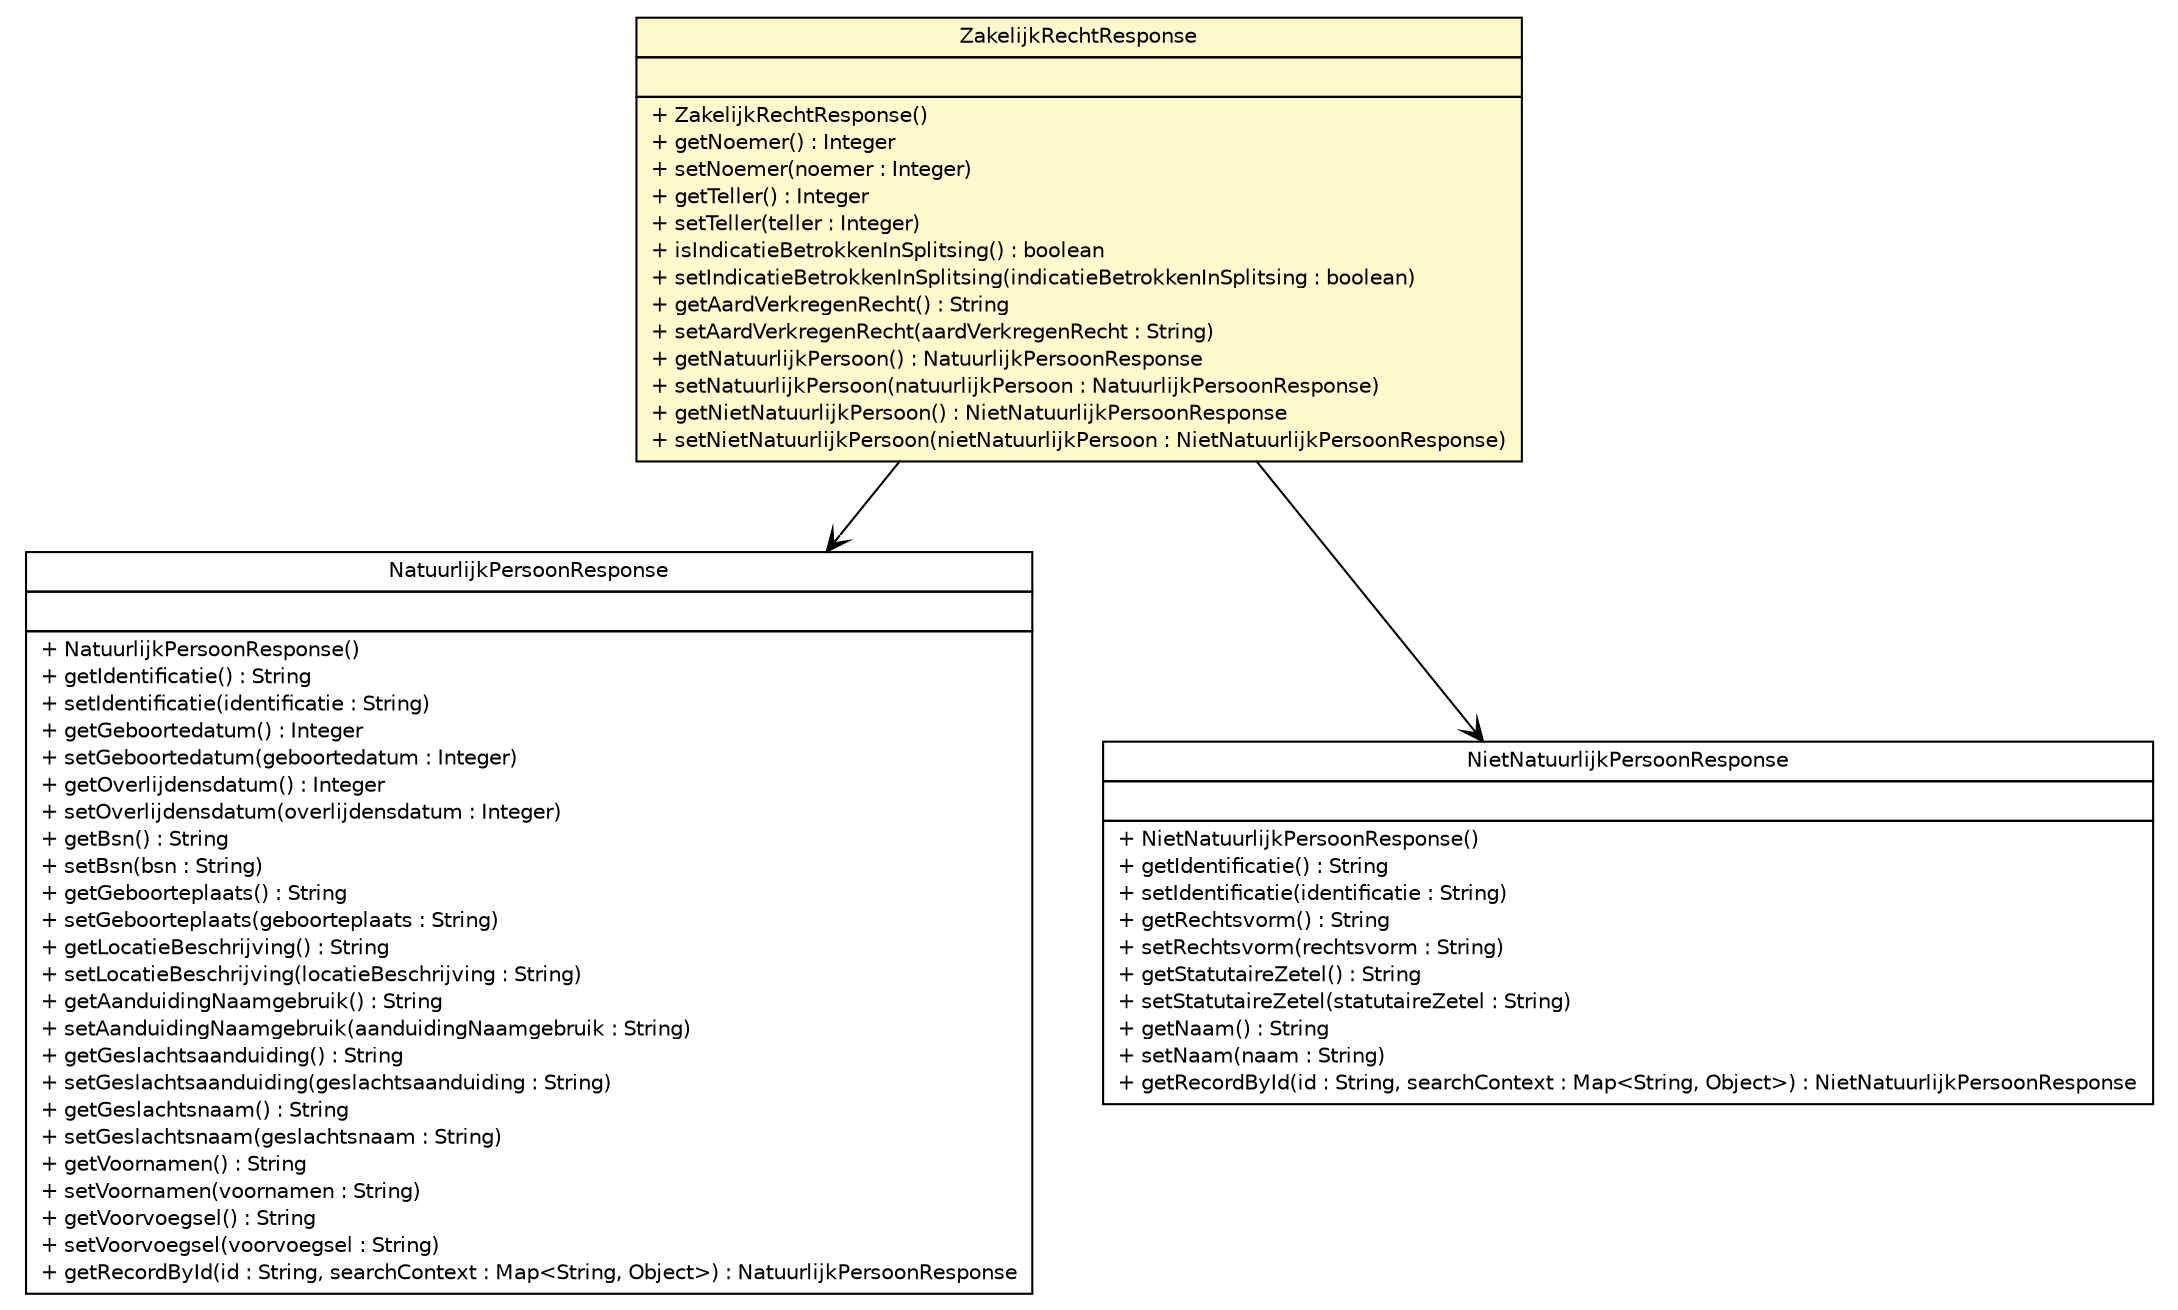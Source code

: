 #!/usr/local/bin/dot
#
# Class diagram 
# Generated by UMLGraph version R5_6-24-gf6e263 (http://www.umlgraph.org/)
#

digraph G {
	edge [fontname="Helvetica",fontsize=10,labelfontname="Helvetica",labelfontsize=10];
	node [fontname="Helvetica",fontsize=10,shape=plaintext];
	nodesep=0.25;
	ranksep=0.5;
	// nl.b3p.brmo.soap.brk.ZakelijkRechtResponse
	c1732 [label=<<table title="nl.b3p.brmo.soap.brk.ZakelijkRechtResponse" border="0" cellborder="1" cellspacing="0" cellpadding="2" port="p" bgcolor="lemonChiffon" href="./ZakelijkRechtResponse.html">
		<tr><td><table border="0" cellspacing="0" cellpadding="1">
<tr><td align="center" balign="center"> ZakelijkRechtResponse </td></tr>
		</table></td></tr>
		<tr><td><table border="0" cellspacing="0" cellpadding="1">
<tr><td align="left" balign="left">  </td></tr>
		</table></td></tr>
		<tr><td><table border="0" cellspacing="0" cellpadding="1">
<tr><td align="left" balign="left"> + ZakelijkRechtResponse() </td></tr>
<tr><td align="left" balign="left"> + getNoemer() : Integer </td></tr>
<tr><td align="left" balign="left"> + setNoemer(noemer : Integer) </td></tr>
<tr><td align="left" balign="left"> + getTeller() : Integer </td></tr>
<tr><td align="left" balign="left"> + setTeller(teller : Integer) </td></tr>
<tr><td align="left" balign="left"> + isIndicatieBetrokkenInSplitsing() : boolean </td></tr>
<tr><td align="left" balign="left"> + setIndicatieBetrokkenInSplitsing(indicatieBetrokkenInSplitsing : boolean) </td></tr>
<tr><td align="left" balign="left"> + getAardVerkregenRecht() : String </td></tr>
<tr><td align="left" balign="left"> + setAardVerkregenRecht(aardVerkregenRecht : String) </td></tr>
<tr><td align="left" balign="left"> + getNatuurlijkPersoon() : NatuurlijkPersoonResponse </td></tr>
<tr><td align="left" balign="left"> + setNatuurlijkPersoon(natuurlijkPersoon : NatuurlijkPersoonResponse) </td></tr>
<tr><td align="left" balign="left"> + getNietNatuurlijkPersoon() : NietNatuurlijkPersoonResponse </td></tr>
<tr><td align="left" balign="left"> + setNietNatuurlijkPersoon(nietNatuurlijkPersoon : NietNatuurlijkPersoonResponse) </td></tr>
		</table></td></tr>
		</table>>, URL="./ZakelijkRechtResponse.html", fontname="Helvetica", fontcolor="black", fontsize=10.0];
	// nl.b3p.brmo.soap.brk.NatuurlijkPersoonResponse
	c1740 [label=<<table title="nl.b3p.brmo.soap.brk.NatuurlijkPersoonResponse" border="0" cellborder="1" cellspacing="0" cellpadding="2" port="p" href="./NatuurlijkPersoonResponse.html">
		<tr><td><table border="0" cellspacing="0" cellpadding="1">
<tr><td align="center" balign="center"> NatuurlijkPersoonResponse </td></tr>
		</table></td></tr>
		<tr><td><table border="0" cellspacing="0" cellpadding="1">
<tr><td align="left" balign="left">  </td></tr>
		</table></td></tr>
		<tr><td><table border="0" cellspacing="0" cellpadding="1">
<tr><td align="left" balign="left"> + NatuurlijkPersoonResponse() </td></tr>
<tr><td align="left" balign="left"> + getIdentificatie() : String </td></tr>
<tr><td align="left" balign="left"> + setIdentificatie(identificatie : String) </td></tr>
<tr><td align="left" balign="left"> + getGeboortedatum() : Integer </td></tr>
<tr><td align="left" balign="left"> + setGeboortedatum(geboortedatum : Integer) </td></tr>
<tr><td align="left" balign="left"> + getOverlijdensdatum() : Integer </td></tr>
<tr><td align="left" balign="left"> + setOverlijdensdatum(overlijdensdatum : Integer) </td></tr>
<tr><td align="left" balign="left"> + getBsn() : String </td></tr>
<tr><td align="left" balign="left"> + setBsn(bsn : String) </td></tr>
<tr><td align="left" balign="left"> + getGeboorteplaats() : String </td></tr>
<tr><td align="left" balign="left"> + setGeboorteplaats(geboorteplaats : String) </td></tr>
<tr><td align="left" balign="left"> + getLocatieBeschrijving() : String </td></tr>
<tr><td align="left" balign="left"> + setLocatieBeschrijving(locatieBeschrijving : String) </td></tr>
<tr><td align="left" balign="left"> + getAanduidingNaamgebruik() : String </td></tr>
<tr><td align="left" balign="left"> + setAanduidingNaamgebruik(aanduidingNaamgebruik : String) </td></tr>
<tr><td align="left" balign="left"> + getGeslachtsaanduiding() : String </td></tr>
<tr><td align="left" balign="left"> + setGeslachtsaanduiding(geslachtsaanduiding : String) </td></tr>
<tr><td align="left" balign="left"> + getGeslachtsnaam() : String </td></tr>
<tr><td align="left" balign="left"> + setGeslachtsnaam(geslachtsnaam : String) </td></tr>
<tr><td align="left" balign="left"> + getVoornamen() : String </td></tr>
<tr><td align="left" balign="left"> + setVoornamen(voornamen : String) </td></tr>
<tr><td align="left" balign="left"> + getVoorvoegsel() : String </td></tr>
<tr><td align="left" balign="left"> + setVoorvoegsel(voorvoegsel : String) </td></tr>
<tr><td align="left" balign="left"> + getRecordById(id : String, searchContext : Map&lt;String, Object&gt;) : NatuurlijkPersoonResponse </td></tr>
		</table></td></tr>
		</table>>, URL="./NatuurlijkPersoonResponse.html", fontname="Helvetica", fontcolor="black", fontsize=10.0];
	// nl.b3p.brmo.soap.brk.NietNatuurlijkPersoonResponse
	c1745 [label=<<table title="nl.b3p.brmo.soap.brk.NietNatuurlijkPersoonResponse" border="0" cellborder="1" cellspacing="0" cellpadding="2" port="p" href="./NietNatuurlijkPersoonResponse.html">
		<tr><td><table border="0" cellspacing="0" cellpadding="1">
<tr><td align="center" balign="center"> NietNatuurlijkPersoonResponse </td></tr>
		</table></td></tr>
		<tr><td><table border="0" cellspacing="0" cellpadding="1">
<tr><td align="left" balign="left">  </td></tr>
		</table></td></tr>
		<tr><td><table border="0" cellspacing="0" cellpadding="1">
<tr><td align="left" balign="left"> + NietNatuurlijkPersoonResponse() </td></tr>
<tr><td align="left" balign="left"> + getIdentificatie() : String </td></tr>
<tr><td align="left" balign="left"> + setIdentificatie(identificatie : String) </td></tr>
<tr><td align="left" balign="left"> + getRechtsvorm() : String </td></tr>
<tr><td align="left" balign="left"> + setRechtsvorm(rechtsvorm : String) </td></tr>
<tr><td align="left" balign="left"> + getStatutaireZetel() : String </td></tr>
<tr><td align="left" balign="left"> + setStatutaireZetel(statutaireZetel : String) </td></tr>
<tr><td align="left" balign="left"> + getNaam() : String </td></tr>
<tr><td align="left" balign="left"> + setNaam(naam : String) </td></tr>
<tr><td align="left" balign="left"> + getRecordById(id : String, searchContext : Map&lt;String, Object&gt;) : NietNatuurlijkPersoonResponse </td></tr>
		</table></td></tr>
		</table>>, URL="./NietNatuurlijkPersoonResponse.html", fontname="Helvetica", fontcolor="black", fontsize=10.0];
	// nl.b3p.brmo.soap.brk.ZakelijkRechtResponse NAVASSOC nl.b3p.brmo.soap.brk.NatuurlijkPersoonResponse
	c1732:p -> c1740:p [taillabel="", label="", headlabel="", fontname="Helvetica", fontcolor="black", fontsize=10.0, color="black", arrowhead=open];
	// nl.b3p.brmo.soap.brk.ZakelijkRechtResponse NAVASSOC nl.b3p.brmo.soap.brk.NietNatuurlijkPersoonResponse
	c1732:p -> c1745:p [taillabel="", label="", headlabel="", fontname="Helvetica", fontcolor="black", fontsize=10.0, color="black", arrowhead=open];
}

